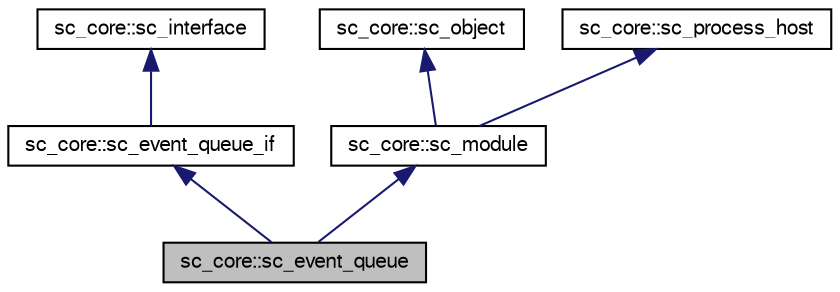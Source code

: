 digraph "sc_core::sc_event_queue"
{
  edge [fontname="FreeSans",fontsize="10",labelfontname="FreeSans",labelfontsize="10"];
  node [fontname="FreeSans",fontsize="10",shape=record];
  Node0 [label="sc_core::sc_event_queue",height=0.2,width=0.4,color="black", fillcolor="grey75", style="filled", fontcolor="black"];
  Node1 -> Node0 [dir="back",color="midnightblue",fontsize="10",style="solid",fontname="FreeSans"];
  Node1 [label="sc_core::sc_event_queue_if",height=0.2,width=0.4,color="black", fillcolor="white", style="filled",URL="$a01132.html"];
  Node2 -> Node1 [dir="back",color="midnightblue",fontsize="10",style="solid",fontname="FreeSans"];
  Node2 [label="sc_core::sc_interface",height=0.2,width=0.4,color="black", fillcolor="white", style="filled",URL="$a01196.html"];
  Node3 -> Node0 [dir="back",color="midnightblue",fontsize="10",style="solid",fontname="FreeSans"];
  Node3 [label="sc_core::sc_module",height=0.2,width=0.4,color="black", fillcolor="white", style="filled",URL="$a01868.html"];
  Node4 -> Node3 [dir="back",color="midnightblue",fontsize="10",style="solid",fontname="FreeSans"];
  Node4 [label="sc_core::sc_object",height=0.2,width=0.4,color="black", fillcolor="white", style="filled",URL="$a01884.html"];
  Node5 -> Node3 [dir="back",color="midnightblue",fontsize="10",style="solid",fontname="FreeSans"];
  Node5 [label="sc_core::sc_process_host",height=0.2,width=0.4,color="black", fillcolor="white", style="filled",URL="$a01908.html"];
}
